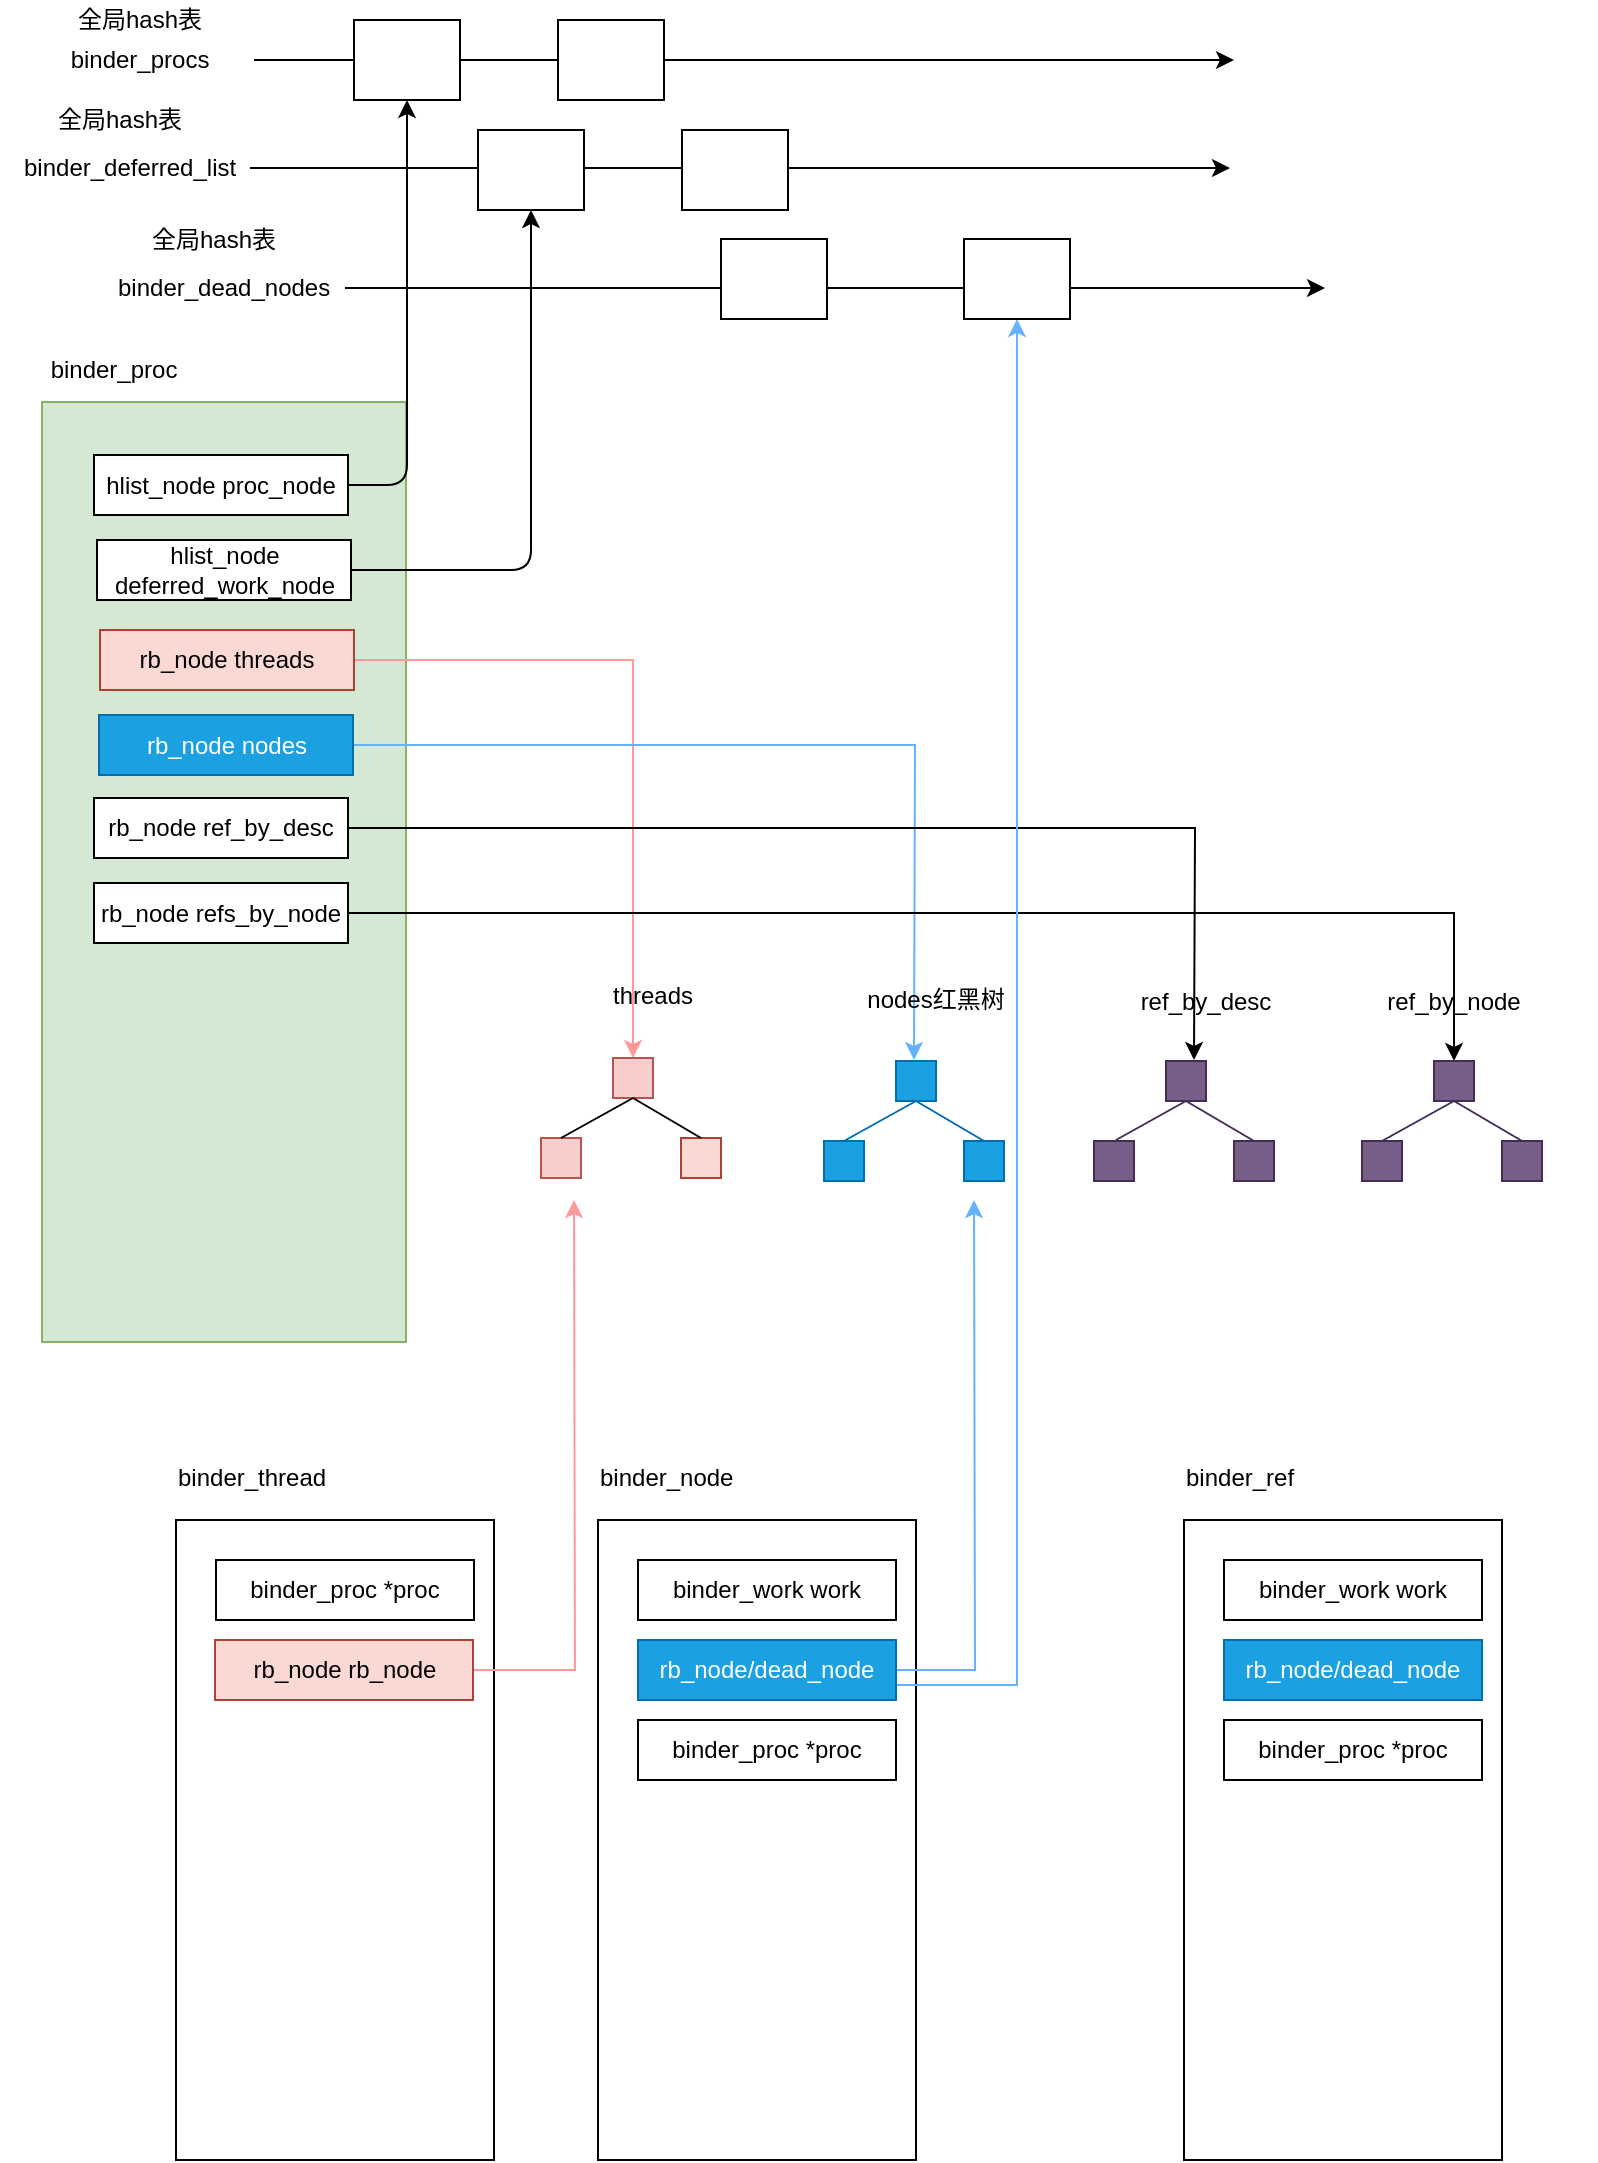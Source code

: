<mxfile version="10.7.3" type="github"><diagram id="0mvb1aq5QAive0UTHRSd" name="Page-1"><mxGraphModel dx="1394" dy="764" grid="1" gridSize="10" guides="1" tooltips="1" connect="1" arrows="1" fold="1" page="1" pageScale="1" pageWidth="850" pageHeight="1100" math="0" shadow="0"><root><mxCell id="0"/><mxCell id="1" parent="0"/><mxCell id="q2-0XZ0ZvfbpEYOWV4pJ-1" value="&lt;table&gt;&lt;tbody&gt;&lt;tr&gt;&lt;td&gt;&lt;br&gt;&lt;/td&gt;&lt;/tr&gt;&lt;tr&gt;&lt;td&gt;&lt;br&gt;&lt;/td&gt;&lt;/tr&gt;&lt;tr&gt;&lt;td&gt;&lt;br&gt;&lt;/td&gt;&lt;/tr&gt;&lt;tr&gt;&lt;td&gt;&lt;br&gt;&lt;/td&gt;&lt;/tr&gt;&lt;tr&gt;&lt;td&gt;&lt;br&gt;&lt;/td&gt;&lt;/tr&gt;&lt;/tbody&gt;&lt;/table&gt;" style="rounded=0;whiteSpace=wrap;html=1;fillColor=#d5e8d4;strokeColor=#82b366;" vertex="1" parent="1"><mxGeometry x="44" y="211" width="182" height="470" as="geometry"/></mxCell><mxCell id="q2-0XZ0ZvfbpEYOWV4pJ-6" value="binder_procs" style="text;html=1;strokeColor=none;fillColor=none;align=center;verticalAlign=middle;whiteSpace=wrap;rounded=0;" vertex="1" parent="1"><mxGeometry x="73" y="30" width="40" height="20" as="geometry"/></mxCell><mxCell id="q2-0XZ0ZvfbpEYOWV4pJ-9" value="binder_proc&lt;br&gt;" style="text;html=1;strokeColor=none;fillColor=none;align=center;verticalAlign=middle;whiteSpace=wrap;rounded=0;" vertex="1" parent="1"><mxGeometry x="60" y="184.5" width="40" height="20" as="geometry"/></mxCell><mxCell id="q2-0XZ0ZvfbpEYOWV4pJ-81" style="edgeStyle=orthogonalEdgeStyle;rounded=0;orthogonalLoop=1;jettySize=auto;html=1;exitX=1;exitY=0.5;exitDx=0;exitDy=0;entryX=0.5;entryY=0;entryDx=0;entryDy=0;strokeColor=#FF9999;" edge="1" parent="1" source="q2-0XZ0ZvfbpEYOWV4pJ-14" target="q2-0XZ0ZvfbpEYOWV4pJ-33"><mxGeometry relative="1" as="geometry"/></mxCell><mxCell id="q2-0XZ0ZvfbpEYOWV4pJ-14" value="rb_node threads" style="rounded=0;whiteSpace=wrap;html=1;fillColor=#fad9d5;strokeColor=#ae4132;" vertex="1" parent="1"><mxGeometry x="73" y="325" width="127" height="30" as="geometry"/></mxCell><mxCell id="q2-0XZ0ZvfbpEYOWV4pJ-82" style="edgeStyle=orthogonalEdgeStyle;rounded=0;orthogonalLoop=1;jettySize=auto;html=1;exitX=1;exitY=0.5;exitDx=0;exitDy=0;fillColor=#cce5ff;strokeColor=#66B2FF;" edge="1" parent="1" source="q2-0XZ0ZvfbpEYOWV4pJ-15"><mxGeometry relative="1" as="geometry"><mxPoint x="480" y="540" as="targetPoint"/></mxGeometry></mxCell><mxCell id="q2-0XZ0ZvfbpEYOWV4pJ-15" value="rb_node nodes" style="rounded=0;whiteSpace=wrap;html=1;fillColor=#1ba1e2;strokeColor=#006EAF;fontColor=#ffffff;" vertex="1" parent="1"><mxGeometry x="72.5" y="367.5" width="127" height="30" as="geometry"/></mxCell><mxCell id="q2-0XZ0ZvfbpEYOWV4pJ-83" style="edgeStyle=orthogonalEdgeStyle;rounded=0;orthogonalLoop=1;jettySize=auto;html=1;exitX=1;exitY=0.5;exitDx=0;exitDy=0;" edge="1" parent="1" source="q2-0XZ0ZvfbpEYOWV4pJ-16"><mxGeometry relative="1" as="geometry"><mxPoint x="620" y="540" as="targetPoint"/></mxGeometry></mxCell><mxCell id="q2-0XZ0ZvfbpEYOWV4pJ-16" value="rb_node ref_by_desc" style="rounded=0;whiteSpace=wrap;html=1;" vertex="1" parent="1"><mxGeometry x="70" y="409" width="127" height="30" as="geometry"/></mxCell><mxCell id="q2-0XZ0ZvfbpEYOWV4pJ-84" style="edgeStyle=orthogonalEdgeStyle;rounded=0;orthogonalLoop=1;jettySize=auto;html=1;exitX=1;exitY=0.5;exitDx=0;exitDy=0;entryX=0.5;entryY=0;entryDx=0;entryDy=0;" edge="1" parent="1" source="q2-0XZ0ZvfbpEYOWV4pJ-17" target="q2-0XZ0ZvfbpEYOWV4pJ-58"><mxGeometry relative="1" as="geometry"/></mxCell><mxCell id="q2-0XZ0ZvfbpEYOWV4pJ-17" value="rb_node&amp;nbsp;refs_by_node" style="rounded=0;whiteSpace=wrap;html=1;" vertex="1" parent="1"><mxGeometry x="70" y="451.5" width="127" height="30" as="geometry"/></mxCell><mxCell id="q2-0XZ0ZvfbpEYOWV4pJ-33" value="" style="whiteSpace=wrap;html=1;aspect=fixed;fillColor=#f8cecc;strokeColor=#b85450;" vertex="1" parent="1"><mxGeometry x="329.5" y="539" width="20" height="20" as="geometry"/></mxCell><mxCell id="q2-0XZ0ZvfbpEYOWV4pJ-34" value="" style="whiteSpace=wrap;html=1;aspect=fixed;fillColor=#f8cecc;strokeColor=#b85450;" vertex="1" parent="1"><mxGeometry x="293.5" y="579" width="20" height="20" as="geometry"/></mxCell><mxCell id="q2-0XZ0ZvfbpEYOWV4pJ-35" value="" style="whiteSpace=wrap;html=1;aspect=fixed;fillColor=#fad9d5;strokeColor=#ae4132;" vertex="1" parent="1"><mxGeometry x="363.5" y="579" width="20" height="20" as="geometry"/></mxCell><mxCell id="q2-0XZ0ZvfbpEYOWV4pJ-38" value="" style="endArrow=none;html=1;entryX=0.5;entryY=1;entryDx=0;entryDy=0;exitX=0.5;exitY=0;exitDx=0;exitDy=0;" edge="1" parent="1" source="q2-0XZ0ZvfbpEYOWV4pJ-34" target="q2-0XZ0ZvfbpEYOWV4pJ-33"><mxGeometry width="50" height="50" relative="1" as="geometry"><mxPoint x="313.5" y="589" as="sourcePoint"/><mxPoint x="329.5" y="559" as="targetPoint"/></mxGeometry></mxCell><mxCell id="q2-0XZ0ZvfbpEYOWV4pJ-39" value="" style="endArrow=none;html=1;exitX=0.5;exitY=0;exitDx=0;exitDy=0;entryX=0.5;entryY=1;entryDx=0;entryDy=0;" edge="1" parent="1" source="q2-0XZ0ZvfbpEYOWV4pJ-35" target="q2-0XZ0ZvfbpEYOWV4pJ-33"><mxGeometry width="50" height="50" relative="1" as="geometry"><mxPoint x="401.5" y="729" as="sourcePoint"/><mxPoint x="351.5" y="559" as="targetPoint"/></mxGeometry></mxCell><mxCell id="q2-0XZ0ZvfbpEYOWV4pJ-43" value="" style="whiteSpace=wrap;html=1;aspect=fixed;fillColor=#1ba1e2;strokeColor=#006EAF;fontColor=#ffffff;" vertex="1" parent="1"><mxGeometry x="471" y="540.5" width="20" height="20" as="geometry"/></mxCell><mxCell id="q2-0XZ0ZvfbpEYOWV4pJ-44" value="" style="whiteSpace=wrap;html=1;aspect=fixed;fillColor=#1ba1e2;strokeColor=#006EAF;fontColor=#ffffff;" vertex="1" parent="1"><mxGeometry x="435" y="580.5" width="20" height="20" as="geometry"/></mxCell><mxCell id="q2-0XZ0ZvfbpEYOWV4pJ-45" value="" style="whiteSpace=wrap;html=1;aspect=fixed;fillColor=#1ba1e2;strokeColor=#006EAF;fontColor=#ffffff;" vertex="1" parent="1"><mxGeometry x="505" y="580.5" width="20" height="20" as="geometry"/></mxCell><mxCell id="q2-0XZ0ZvfbpEYOWV4pJ-46" value="" style="endArrow=none;html=1;entryX=0.5;entryY=1;entryDx=0;entryDy=0;fillColor=#1ba1e2;strokeColor=#006EAF;exitX=0.5;exitY=0;exitDx=0;exitDy=0;" edge="1" parent="1" target="q2-0XZ0ZvfbpEYOWV4pJ-43" source="q2-0XZ0ZvfbpEYOWV4pJ-44"><mxGeometry width="50" height="50" relative="1" as="geometry"><mxPoint x="455" y="590.5" as="sourcePoint"/><mxPoint x="471" y="560.5" as="targetPoint"/></mxGeometry></mxCell><mxCell id="q2-0XZ0ZvfbpEYOWV4pJ-47" value="" style="endArrow=none;html=1;exitX=0.5;exitY=0;exitDx=0;exitDy=0;entryX=0.5;entryY=1;entryDx=0;entryDy=0;fillColor=#1ba1e2;strokeColor=#006EAF;" edge="1" parent="1" source="q2-0XZ0ZvfbpEYOWV4pJ-45" target="q2-0XZ0ZvfbpEYOWV4pJ-43"><mxGeometry width="50" height="50" relative="1" as="geometry"><mxPoint x="543" y="730.5" as="sourcePoint"/><mxPoint x="493" y="560.5" as="targetPoint"/></mxGeometry></mxCell><mxCell id="q2-0XZ0ZvfbpEYOWV4pJ-48" value="全局hash表" style="text;html=1;strokeColor=none;fillColor=none;align=center;verticalAlign=middle;whiteSpace=wrap;rounded=0;" vertex="1" parent="1"><mxGeometry x="33" y="10" width="120" height="20" as="geometry"/></mxCell><mxCell id="q2-0XZ0ZvfbpEYOWV4pJ-50" value="nodes红黑树" style="text;html=1;strokeColor=none;fillColor=none;align=center;verticalAlign=middle;whiteSpace=wrap;rounded=0;" vertex="1" parent="1"><mxGeometry x="420" y="500" width="142" height="20" as="geometry"/></mxCell><mxCell id="q2-0XZ0ZvfbpEYOWV4pJ-53" value="" style="whiteSpace=wrap;html=1;aspect=fixed;fillColor=#76608a;strokeColor=#432D57;fontColor=#ffffff;" vertex="1" parent="1"><mxGeometry x="606" y="540.5" width="20" height="20" as="geometry"/></mxCell><mxCell id="q2-0XZ0ZvfbpEYOWV4pJ-54" value="" style="whiteSpace=wrap;html=1;aspect=fixed;fillColor=#76608a;strokeColor=#432D57;fontColor=#ffffff;" vertex="1" parent="1"><mxGeometry x="570" y="580.5" width="20" height="20" as="geometry"/></mxCell><mxCell id="q2-0XZ0ZvfbpEYOWV4pJ-55" value="" style="whiteSpace=wrap;html=1;aspect=fixed;fillColor=#76608a;strokeColor=#432D57;fontColor=#ffffff;" vertex="1" parent="1"><mxGeometry x="640" y="580.5" width="20" height="20" as="geometry"/></mxCell><mxCell id="q2-0XZ0ZvfbpEYOWV4pJ-56" value="" style="endArrow=none;html=1;entryX=0.5;entryY=1;entryDx=0;entryDy=0;fillColor=#76608a;strokeColor=#432D57;" edge="1" parent="1" target="q2-0XZ0ZvfbpEYOWV4pJ-53"><mxGeometry width="50" height="50" relative="1" as="geometry"><mxPoint x="581" y="580" as="sourcePoint"/><mxPoint x="606" y="560.5" as="targetPoint"/></mxGeometry></mxCell><mxCell id="q2-0XZ0ZvfbpEYOWV4pJ-57" value="" style="endArrow=none;html=1;exitX=0.5;exitY=0;exitDx=0;exitDy=0;entryX=0.5;entryY=1;entryDx=0;entryDy=0;fillColor=#76608a;strokeColor=#432D57;" edge="1" parent="1" source="q2-0XZ0ZvfbpEYOWV4pJ-55" target="q2-0XZ0ZvfbpEYOWV4pJ-53"><mxGeometry width="50" height="50" relative="1" as="geometry"><mxPoint x="678" y="730.5" as="sourcePoint"/><mxPoint x="628" y="560.5" as="targetPoint"/></mxGeometry></mxCell><mxCell id="q2-0XZ0ZvfbpEYOWV4pJ-58" value="" style="whiteSpace=wrap;html=1;aspect=fixed;fillColor=#76608a;strokeColor=#432D57;fontColor=#ffffff;" vertex="1" parent="1"><mxGeometry x="740" y="540.5" width="20" height="20" as="geometry"/></mxCell><mxCell id="q2-0XZ0ZvfbpEYOWV4pJ-59" value="" style="whiteSpace=wrap;html=1;aspect=fixed;fillColor=#76608a;strokeColor=#432D57;fontColor=#ffffff;" vertex="1" parent="1"><mxGeometry x="704" y="580.5" width="20" height="20" as="geometry"/></mxCell><mxCell id="q2-0XZ0ZvfbpEYOWV4pJ-60" value="" style="whiteSpace=wrap;html=1;aspect=fixed;fillColor=#76608a;strokeColor=#432D57;fontColor=#ffffff;" vertex="1" parent="1"><mxGeometry x="774" y="580.5" width="20" height="20" as="geometry"/></mxCell><mxCell id="q2-0XZ0ZvfbpEYOWV4pJ-61" value="" style="endArrow=none;html=1;entryX=0.5;entryY=1;entryDx=0;entryDy=0;fillColor=#76608a;strokeColor=#432D57;exitX=0.5;exitY=0;exitDx=0;exitDy=0;" edge="1" parent="1" target="q2-0XZ0ZvfbpEYOWV4pJ-58" source="q2-0XZ0ZvfbpEYOWV4pJ-59"><mxGeometry width="50" height="50" relative="1" as="geometry"><mxPoint x="724" y="590.5" as="sourcePoint"/><mxPoint x="740" y="560.5" as="targetPoint"/></mxGeometry></mxCell><mxCell id="q2-0XZ0ZvfbpEYOWV4pJ-62" value="" style="endArrow=none;html=1;entryX=0.5;entryY=1;entryDx=0;entryDy=0;fillColor=#76608a;strokeColor=#432D57;" edge="1" parent="1" target="q2-0XZ0ZvfbpEYOWV4pJ-58"><mxGeometry width="50" height="50" relative="1" as="geometry"><mxPoint x="784" y="580.5" as="sourcePoint"/><mxPoint x="762" y="560.5" as="targetPoint"/></mxGeometry></mxCell><mxCell id="q2-0XZ0ZvfbpEYOWV4pJ-70" value="" style="endArrow=classic;html=1;" edge="1" parent="1"><mxGeometry width="50" height="50" relative="1" as="geometry"><mxPoint x="150" y="40" as="sourcePoint"/><mxPoint x="640" y="40" as="targetPoint"/></mxGeometry></mxCell><mxCell id="q2-0XZ0ZvfbpEYOWV4pJ-71" value="binder_deferred_list" style="text;html=1;" vertex="1" parent="1"><mxGeometry x="33" y="80" width="130" height="30" as="geometry"/></mxCell><mxCell id="q2-0XZ0ZvfbpEYOWV4pJ-72" value="全局hash表" style="text;html=1;strokeColor=none;fillColor=none;align=center;verticalAlign=middle;whiteSpace=wrap;rounded=0;" vertex="1" parent="1"><mxGeometry x="23" y="60" width="120" height="20" as="geometry"/></mxCell><mxCell id="q2-0XZ0ZvfbpEYOWV4pJ-75" value="" style="endArrow=classic;html=1;" edge="1" parent="1"><mxGeometry width="50" height="50" relative="1" as="geometry"><mxPoint x="148" y="94" as="sourcePoint"/><mxPoint x="638" y="94" as="targetPoint"/></mxGeometry></mxCell><mxCell id="q2-0XZ0ZvfbpEYOWV4pJ-68" value="" style="rounded=0;whiteSpace=wrap;html=1;" vertex="1" parent="1"><mxGeometry x="200" y="20" width="53" height="40" as="geometry"/></mxCell><mxCell id="q2-0XZ0ZvfbpEYOWV4pJ-69" value="" style="rounded=0;whiteSpace=wrap;html=1;" vertex="1" parent="1"><mxGeometry x="302" y="20" width="53" height="40" as="geometry"/></mxCell><mxCell id="q2-0XZ0ZvfbpEYOWV4pJ-73" value="" style="rounded=0;whiteSpace=wrap;html=1;" vertex="1" parent="1"><mxGeometry x="262" y="75" width="53" height="40" as="geometry"/></mxCell><mxCell id="q2-0XZ0ZvfbpEYOWV4pJ-74" value="" style="rounded=0;whiteSpace=wrap;html=1;" vertex="1" parent="1"><mxGeometry x="364" y="75" width="53" height="40" as="geometry"/></mxCell><mxCell id="q2-0XZ0ZvfbpEYOWV4pJ-76" value="hlist_node proc_node" style="rounded=0;whiteSpace=wrap;html=1;" vertex="1" parent="1"><mxGeometry x="70" y="237.5" width="127" height="30" as="geometry"/></mxCell><mxCell id="q2-0XZ0ZvfbpEYOWV4pJ-77" value="" style="endArrow=classic;html=1;exitX=1;exitY=0.5;exitDx=0;exitDy=0;edgeStyle=orthogonalEdgeStyle;" edge="1" parent="1" source="q2-0XZ0ZvfbpEYOWV4pJ-76" target="q2-0XZ0ZvfbpEYOWV4pJ-68"><mxGeometry width="50" height="50" relative="1" as="geometry"><mxPoint x="240" y="290" as="sourcePoint"/><mxPoint x="290" y="240" as="targetPoint"/></mxGeometry></mxCell><mxCell id="q2-0XZ0ZvfbpEYOWV4pJ-78" value="hlist_node deferred_work_node" style="rounded=0;whiteSpace=wrap;html=1;" vertex="1" parent="1"><mxGeometry x="71.5" y="280" width="127" height="30" as="geometry"/></mxCell><mxCell id="q2-0XZ0ZvfbpEYOWV4pJ-79" value="" style="endArrow=classic;html=1;exitX=1;exitY=0.5;exitDx=0;exitDy=0;entryX=0.5;entryY=1;entryDx=0;entryDy=0;edgeStyle=orthogonalEdgeStyle;" edge="1" parent="1" source="q2-0XZ0ZvfbpEYOWV4pJ-78" target="q2-0XZ0ZvfbpEYOWV4pJ-73"><mxGeometry width="50" height="50" relative="1" as="geometry"><mxPoint x="230" y="330" as="sourcePoint"/><mxPoint x="280" y="280" as="targetPoint"/></mxGeometry></mxCell><mxCell id="q2-0XZ0ZvfbpEYOWV4pJ-85" value="" style="rounded=0;whiteSpace=wrap;html=1;" vertex="1" parent="1"><mxGeometry x="111" y="770" width="159" height="320" as="geometry"/></mxCell><mxCell id="q2-0XZ0ZvfbpEYOWV4pJ-87" value="binder_proc *proc" style="rounded=0;whiteSpace=wrap;html=1;" vertex="1" parent="1"><mxGeometry x="131" y="790" width="129" height="30" as="geometry"/></mxCell><mxCell id="q2-0XZ0ZvfbpEYOWV4pJ-88" value="binder_thread" style="text;html=1;" vertex="1" parent="1"><mxGeometry x="109.5" y="735" width="100" height="30" as="geometry"/></mxCell><mxCell id="q2-0XZ0ZvfbpEYOWV4pJ-92" style="edgeStyle=orthogonalEdgeStyle;rounded=0;orthogonalLoop=1;jettySize=auto;html=1;exitX=1;exitY=0.5;exitDx=0;exitDy=0;strokeColor=#FF9999;" edge="1" parent="1" source="q2-0XZ0ZvfbpEYOWV4pJ-89"><mxGeometry relative="1" as="geometry"><mxPoint x="310" y="610" as="targetPoint"/></mxGeometry></mxCell><mxCell id="q2-0XZ0ZvfbpEYOWV4pJ-89" value="rb_node rb_node" style="rounded=0;whiteSpace=wrap;html=1;fillColor=#fad9d5;strokeColor=#ae4132;" vertex="1" parent="1"><mxGeometry x="130.5" y="830" width="129" height="30" as="geometry"/></mxCell><mxCell id="q2-0XZ0ZvfbpEYOWV4pJ-91" value="threads" style="text;html=1;strokeColor=none;fillColor=none;align=center;verticalAlign=middle;whiteSpace=wrap;rounded=0;" vertex="1" parent="1"><mxGeometry x="274" y="496" width="151" height="24" as="geometry"/></mxCell><mxCell id="q2-0XZ0ZvfbpEYOWV4pJ-93" value="ref_by_desc" style="text;html=1;strokeColor=none;fillColor=none;align=center;verticalAlign=middle;whiteSpace=wrap;rounded=0;" vertex="1" parent="1"><mxGeometry x="555" y="500.5" width="142" height="20" as="geometry"/></mxCell><mxCell id="q2-0XZ0ZvfbpEYOWV4pJ-94" value="ref_by_node" style="text;html=1;strokeColor=none;fillColor=none;align=center;verticalAlign=middle;whiteSpace=wrap;rounded=0;" vertex="1" parent="1"><mxGeometry x="679" y="500.5" width="142" height="20" as="geometry"/></mxCell><mxCell id="q2-0XZ0ZvfbpEYOWV4pJ-95" value="" style="rounded=0;whiteSpace=wrap;html=1;" vertex="1" parent="1"><mxGeometry x="322" y="770" width="159" height="320" as="geometry"/></mxCell><mxCell id="q2-0XZ0ZvfbpEYOWV4pJ-96" value="binder_work work" style="rounded=0;whiteSpace=wrap;html=1;" vertex="1" parent="1"><mxGeometry x="342" y="790" width="129" height="30" as="geometry"/></mxCell><mxCell id="q2-0XZ0ZvfbpEYOWV4pJ-97" value="binder_node" style="text;html=1;" vertex="1" parent="1"><mxGeometry x="320.5" y="735" width="100" height="30" as="geometry"/></mxCell><mxCell id="q2-0XZ0ZvfbpEYOWV4pJ-99" style="edgeStyle=orthogonalEdgeStyle;rounded=0;orthogonalLoop=1;jettySize=auto;html=1;exitX=1;exitY=0.5;exitDx=0;exitDy=0;strokeColor=#66B2FF;fillColor=#cce5ff;" edge="1" parent="1" source="q2-0XZ0ZvfbpEYOWV4pJ-98"><mxGeometry relative="1" as="geometry"><mxPoint x="510" y="610" as="targetPoint"/></mxGeometry></mxCell><mxCell id="q2-0XZ0ZvfbpEYOWV4pJ-106" style="edgeStyle=orthogonalEdgeStyle;rounded=0;orthogonalLoop=1;jettySize=auto;html=1;exitX=1;exitY=0.75;exitDx=0;exitDy=0;entryX=0.5;entryY=1;entryDx=0;entryDy=0;strokeColor=#66B2FF;" edge="1" parent="1" source="q2-0XZ0ZvfbpEYOWV4pJ-98" target="q2-0XZ0ZvfbpEYOWV4pJ-105"><mxGeometry relative="1" as="geometry"/></mxCell><mxCell id="q2-0XZ0ZvfbpEYOWV4pJ-98" value="rb_node/dead_node" style="rounded=0;whiteSpace=wrap;html=1;fillColor=#1ba1e2;strokeColor=#006EAF;fontColor=#ffffff;" vertex="1" parent="1"><mxGeometry x="342" y="830" width="129" height="30" as="geometry"/></mxCell><mxCell id="q2-0XZ0ZvfbpEYOWV4pJ-100" value="binder_proc *proc" style="rounded=0;whiteSpace=wrap;html=1;" vertex="1" parent="1"><mxGeometry x="342" y="870" width="129" height="30" as="geometry"/></mxCell><mxCell id="q2-0XZ0ZvfbpEYOWV4pJ-101" value="binder_dead_nodes" style="text;html=1;" vertex="1" parent="1"><mxGeometry x="80" y="139.5" width="130" height="30" as="geometry"/></mxCell><mxCell id="q2-0XZ0ZvfbpEYOWV4pJ-102" value="全局hash表" style="text;html=1;strokeColor=none;fillColor=none;align=center;verticalAlign=middle;whiteSpace=wrap;rounded=0;" vertex="1" parent="1"><mxGeometry x="70" y="119.5" width="120" height="20" as="geometry"/></mxCell><mxCell id="q2-0XZ0ZvfbpEYOWV4pJ-103" value="" style="endArrow=classic;html=1;" edge="1" parent="1"><mxGeometry width="50" height="50" relative="1" as="geometry"><mxPoint x="195.5" y="154" as="sourcePoint"/><mxPoint x="685.5" y="154" as="targetPoint"/></mxGeometry></mxCell><mxCell id="q2-0XZ0ZvfbpEYOWV4pJ-104" value="" style="rounded=0;whiteSpace=wrap;html=1;" vertex="1" parent="1"><mxGeometry x="383.5" y="129.5" width="53" height="40" as="geometry"/></mxCell><mxCell id="q2-0XZ0ZvfbpEYOWV4pJ-105" value="" style="rounded=0;whiteSpace=wrap;html=1;" vertex="1" parent="1"><mxGeometry x="505" y="129.5" width="53" height="40" as="geometry"/></mxCell><mxCell id="q2-0XZ0ZvfbpEYOWV4pJ-107" value="" style="rounded=0;whiteSpace=wrap;html=1;" vertex="1" parent="1"><mxGeometry x="615" y="770" width="159" height="320" as="geometry"/></mxCell><mxCell id="q2-0XZ0ZvfbpEYOWV4pJ-108" value="binder_work work" style="rounded=0;whiteSpace=wrap;html=1;" vertex="1" parent="1"><mxGeometry x="635" y="790" width="129" height="30" as="geometry"/></mxCell><mxCell id="q2-0XZ0ZvfbpEYOWV4pJ-109" value="binder_ref" style="text;html=1;" vertex="1" parent="1"><mxGeometry x="613.5" y="735" width="100" height="30" as="geometry"/></mxCell><mxCell id="q2-0XZ0ZvfbpEYOWV4pJ-110" value="rb_node/dead_node" style="rounded=0;whiteSpace=wrap;html=1;fillColor=#1ba1e2;strokeColor=#006EAF;fontColor=#ffffff;" vertex="1" parent="1"><mxGeometry x="635" y="830" width="129" height="30" as="geometry"/></mxCell><mxCell id="q2-0XZ0ZvfbpEYOWV4pJ-111" value="binder_proc *proc" style="rounded=0;whiteSpace=wrap;html=1;" vertex="1" parent="1"><mxGeometry x="635" y="870" width="129" height="30" as="geometry"/></mxCell></root></mxGraphModel></diagram></mxfile>